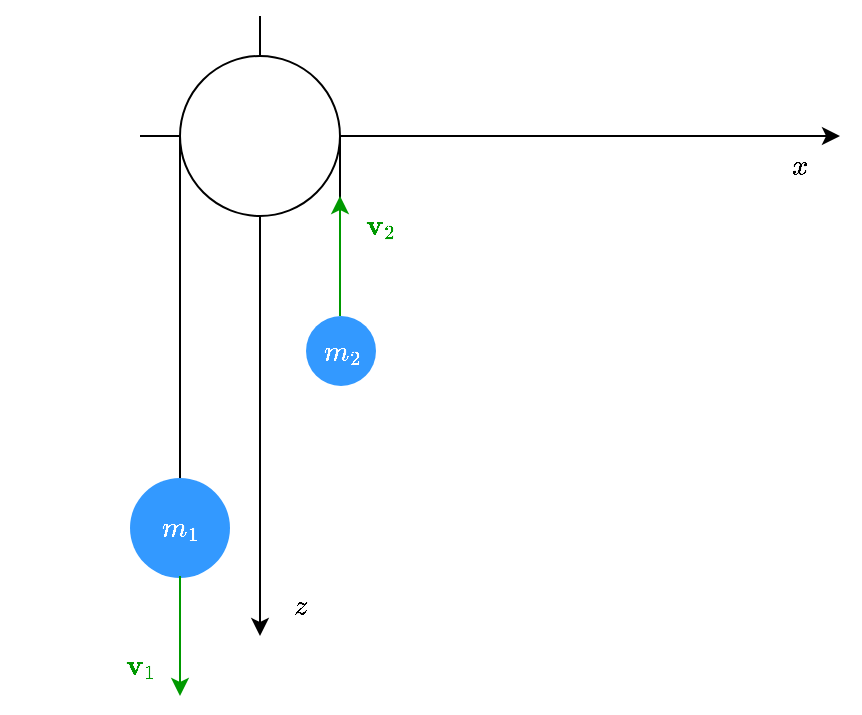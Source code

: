 <mxfile version="28.1.2">
  <diagram name="Page-1" id="lcvzpEYq4oyfMbHYKjJg">
    <mxGraphModel dx="1426" dy="840" grid="1" gridSize="10" guides="1" tooltips="1" connect="1" arrows="1" fold="1" page="1" pageScale="1" pageWidth="850" pageHeight="1100" math="1" shadow="0">
      <root>
        <mxCell id="0" />
        <mxCell id="1" parent="0" />
        <mxCell id="ouALeIf7FQZstuAwMpuP-1" value="" style="endArrow=classic;html=1;rounded=0;" parent="1" edge="1">
          <mxGeometry width="50" height="50" relative="1" as="geometry">
            <mxPoint x="260" y="200" as="sourcePoint" />
            <mxPoint x="610" y="200" as="targetPoint" />
          </mxGeometry>
        </mxCell>
        <mxCell id="ouALeIf7FQZstuAwMpuP-2" value="" style="endArrow=classic;html=1;rounded=0;" parent="1" edge="1">
          <mxGeometry width="50" height="50" relative="1" as="geometry">
            <mxPoint x="320" y="140" as="sourcePoint" />
            <mxPoint x="320" y="450" as="targetPoint" />
          </mxGeometry>
        </mxCell>
        <mxCell id="ouALeIf7FQZstuAwMpuP-3" value="" style="ellipse;whiteSpace=wrap;html=1;aspect=fixed;" parent="1" vertex="1">
          <mxGeometry x="280" y="160" width="80" height="80" as="geometry" />
        </mxCell>
        <mxCell id="ouALeIf7FQZstuAwMpuP-4" value="" style="endArrow=none;html=1;rounded=0;exitX=0.5;exitY=0;exitDx=0;exitDy=0;" parent="1" source="ouALeIf7FQZstuAwMpuP-6" edge="1">
          <mxGeometry width="50" height="50" relative="1" as="geometry">
            <mxPoint x="280" y="370" as="sourcePoint" />
            <mxPoint x="280" y="200" as="targetPoint" />
          </mxGeometry>
        </mxCell>
        <mxCell id="ouALeIf7FQZstuAwMpuP-5" value="" style="endArrow=none;html=1;rounded=0;" parent="1" edge="1">
          <mxGeometry width="50" height="50" relative="1" as="geometry">
            <mxPoint x="360" y="290" as="sourcePoint" />
            <mxPoint x="360" y="200" as="targetPoint" />
          </mxGeometry>
        </mxCell>
        <mxCell id="ouALeIf7FQZstuAwMpuP-6" value="" style="ellipse;whiteSpace=wrap;html=1;aspect=fixed;strokeColor=none;fillColor=#3399FF;" parent="1" vertex="1">
          <mxGeometry x="255" y="371" width="50" height="50" as="geometry" />
        </mxCell>
        <mxCell id="ouALeIf7FQZstuAwMpuP-7" value="" style="ellipse;whiteSpace=wrap;html=1;aspect=fixed;strokeColor=none;fillColor=#3399FF;" parent="1" vertex="1">
          <mxGeometry x="343" y="290" width="35" height="35" as="geometry" />
        </mxCell>
        <mxCell id="ouALeIf7FQZstuAwMpuP-8" value="$$m_1$$" style="text;html=1;align=center;verticalAlign=middle;resizable=0;points=[];autosize=1;strokeColor=none;fillColor=none;fontColor=#FFFFFF;" parent="1" vertex="1">
          <mxGeometry x="240" y="381" width="80" height="30" as="geometry" />
        </mxCell>
        <mxCell id="ouALeIf7FQZstuAwMpuP-9" value="$$m_2$$" style="text;html=1;align=center;verticalAlign=middle;resizable=0;points=[];autosize=1;strokeColor=none;fillColor=none;fontColor=#FFFFFF;" parent="1" vertex="1">
          <mxGeometry x="320.5" y="292.5" width="80" height="30" as="geometry" />
        </mxCell>
        <mxCell id="ouALeIf7FQZstuAwMpuP-10" value="" style="endArrow=classic;html=1;rounded=0;strokeColor=#009900;" parent="1" edge="1">
          <mxGeometry width="50" height="50" relative="1" as="geometry">
            <mxPoint x="280" y="420" as="sourcePoint" />
            <mxPoint x="280" y="480" as="targetPoint" />
          </mxGeometry>
        </mxCell>
        <mxCell id="ouALeIf7FQZstuAwMpuP-11" value="" style="endArrow=classic;html=1;rounded=0;strokeColor=#009900;" parent="1" edge="1">
          <mxGeometry width="50" height="50" relative="1" as="geometry">
            <mxPoint x="360" y="290" as="sourcePoint" />
            <mxPoint x="360" y="230" as="targetPoint" />
          </mxGeometry>
        </mxCell>
        <mxCell id="ouALeIf7FQZstuAwMpuP-12" value="$$\mathbf{v}_1$$" style="text;html=1;align=center;verticalAlign=middle;resizable=0;points=[];autosize=1;strokeColor=none;fillColor=none;fontColor=#009900;" parent="1" vertex="1">
          <mxGeometry x="190" y="450" width="140" height="30" as="geometry" />
        </mxCell>
        <mxCell id="ouALeIf7FQZstuAwMpuP-13" value="$$\mathbf{v}_2$$" style="text;html=1;align=center;verticalAlign=middle;resizable=0;points=[];autosize=1;strokeColor=none;fillColor=none;fontColor=#009900;" parent="1" vertex="1">
          <mxGeometry x="310" y="230" width="140" height="30" as="geometry" />
        </mxCell>
        <mxCell id="ouALeIf7FQZstuAwMpuP-14" value="$$z$$" style="text;html=1;align=center;verticalAlign=middle;resizable=0;points=[];autosize=1;strokeColor=none;fillColor=none;" parent="1" vertex="1">
          <mxGeometry x="310" y="420" width="60" height="30" as="geometry" />
        </mxCell>
        <mxCell id="ouALeIf7FQZstuAwMpuP-16" value="$$x$$" style="text;html=1;align=center;verticalAlign=middle;resizable=0;points=[];autosize=1;strokeColor=none;fillColor=none;" parent="1" vertex="1">
          <mxGeometry x="560" y="200" width="60" height="30" as="geometry" />
        </mxCell>
      </root>
    </mxGraphModel>
  </diagram>
</mxfile>
